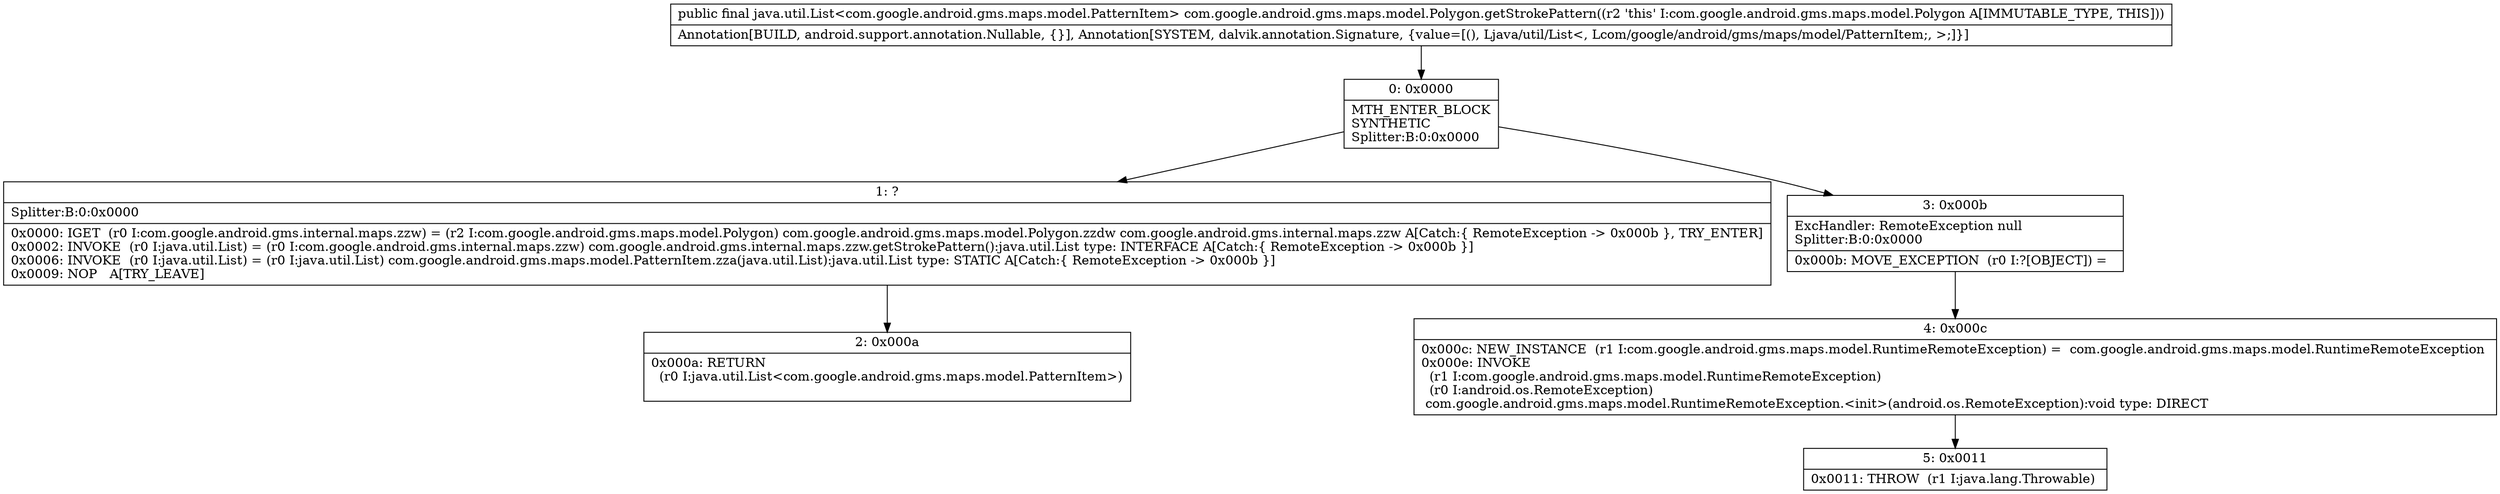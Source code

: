 digraph "CFG forcom.google.android.gms.maps.model.Polygon.getStrokePattern()Ljava\/util\/List;" {
Node_0 [shape=record,label="{0\:\ 0x0000|MTH_ENTER_BLOCK\lSYNTHETIC\lSplitter:B:0:0x0000\l}"];
Node_1 [shape=record,label="{1\:\ ?|Splitter:B:0:0x0000\l|0x0000: IGET  (r0 I:com.google.android.gms.internal.maps.zzw) = (r2 I:com.google.android.gms.maps.model.Polygon) com.google.android.gms.maps.model.Polygon.zzdw com.google.android.gms.internal.maps.zzw A[Catch:\{ RemoteException \-\> 0x000b \}, TRY_ENTER]\l0x0002: INVOKE  (r0 I:java.util.List) = (r0 I:com.google.android.gms.internal.maps.zzw) com.google.android.gms.internal.maps.zzw.getStrokePattern():java.util.List type: INTERFACE A[Catch:\{ RemoteException \-\> 0x000b \}]\l0x0006: INVOKE  (r0 I:java.util.List) = (r0 I:java.util.List) com.google.android.gms.maps.model.PatternItem.zza(java.util.List):java.util.List type: STATIC A[Catch:\{ RemoteException \-\> 0x000b \}]\l0x0009: NOP   A[TRY_LEAVE]\l}"];
Node_2 [shape=record,label="{2\:\ 0x000a|0x000a: RETURN  \l  (r0 I:java.util.List\<com.google.android.gms.maps.model.PatternItem\>)\l \l}"];
Node_3 [shape=record,label="{3\:\ 0x000b|ExcHandler: RemoteException null\lSplitter:B:0:0x0000\l|0x000b: MOVE_EXCEPTION  (r0 I:?[OBJECT]) =  \l}"];
Node_4 [shape=record,label="{4\:\ 0x000c|0x000c: NEW_INSTANCE  (r1 I:com.google.android.gms.maps.model.RuntimeRemoteException) =  com.google.android.gms.maps.model.RuntimeRemoteException \l0x000e: INVOKE  \l  (r1 I:com.google.android.gms.maps.model.RuntimeRemoteException)\l  (r0 I:android.os.RemoteException)\l com.google.android.gms.maps.model.RuntimeRemoteException.\<init\>(android.os.RemoteException):void type: DIRECT \l}"];
Node_5 [shape=record,label="{5\:\ 0x0011|0x0011: THROW  (r1 I:java.lang.Throwable) \l}"];
MethodNode[shape=record,label="{public final java.util.List\<com.google.android.gms.maps.model.PatternItem\> com.google.android.gms.maps.model.Polygon.getStrokePattern((r2 'this' I:com.google.android.gms.maps.model.Polygon A[IMMUTABLE_TYPE, THIS]))  | Annotation[BUILD, android.support.annotation.Nullable, \{\}], Annotation[SYSTEM, dalvik.annotation.Signature, \{value=[(), Ljava\/util\/List\<, Lcom\/google\/android\/gms\/maps\/model\/PatternItem;, \>;]\}]\l}"];
MethodNode -> Node_0;
Node_0 -> Node_1;
Node_0 -> Node_3;
Node_1 -> Node_2;
Node_3 -> Node_4;
Node_4 -> Node_5;
}

